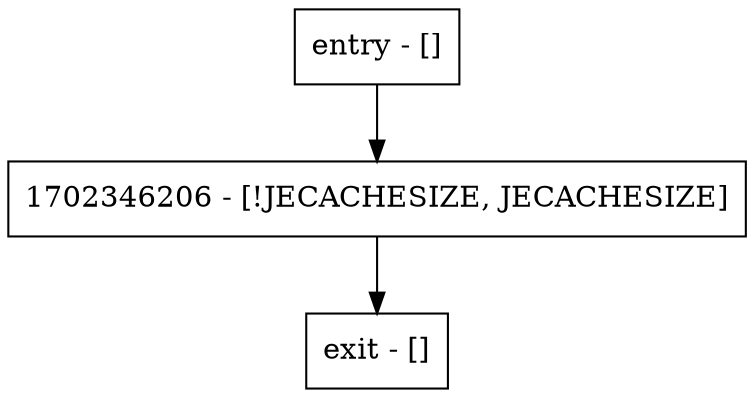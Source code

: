 digraph addToLsnINMap {
node [shape=record];
entry [label="entry - []"];
exit [label="exit - []"];
1702346206 [label="1702346206 - [!JECACHESIZE, JECACHESIZE]"];
entry;
exit;
entry -> 1702346206;
1702346206 -> exit;
}
